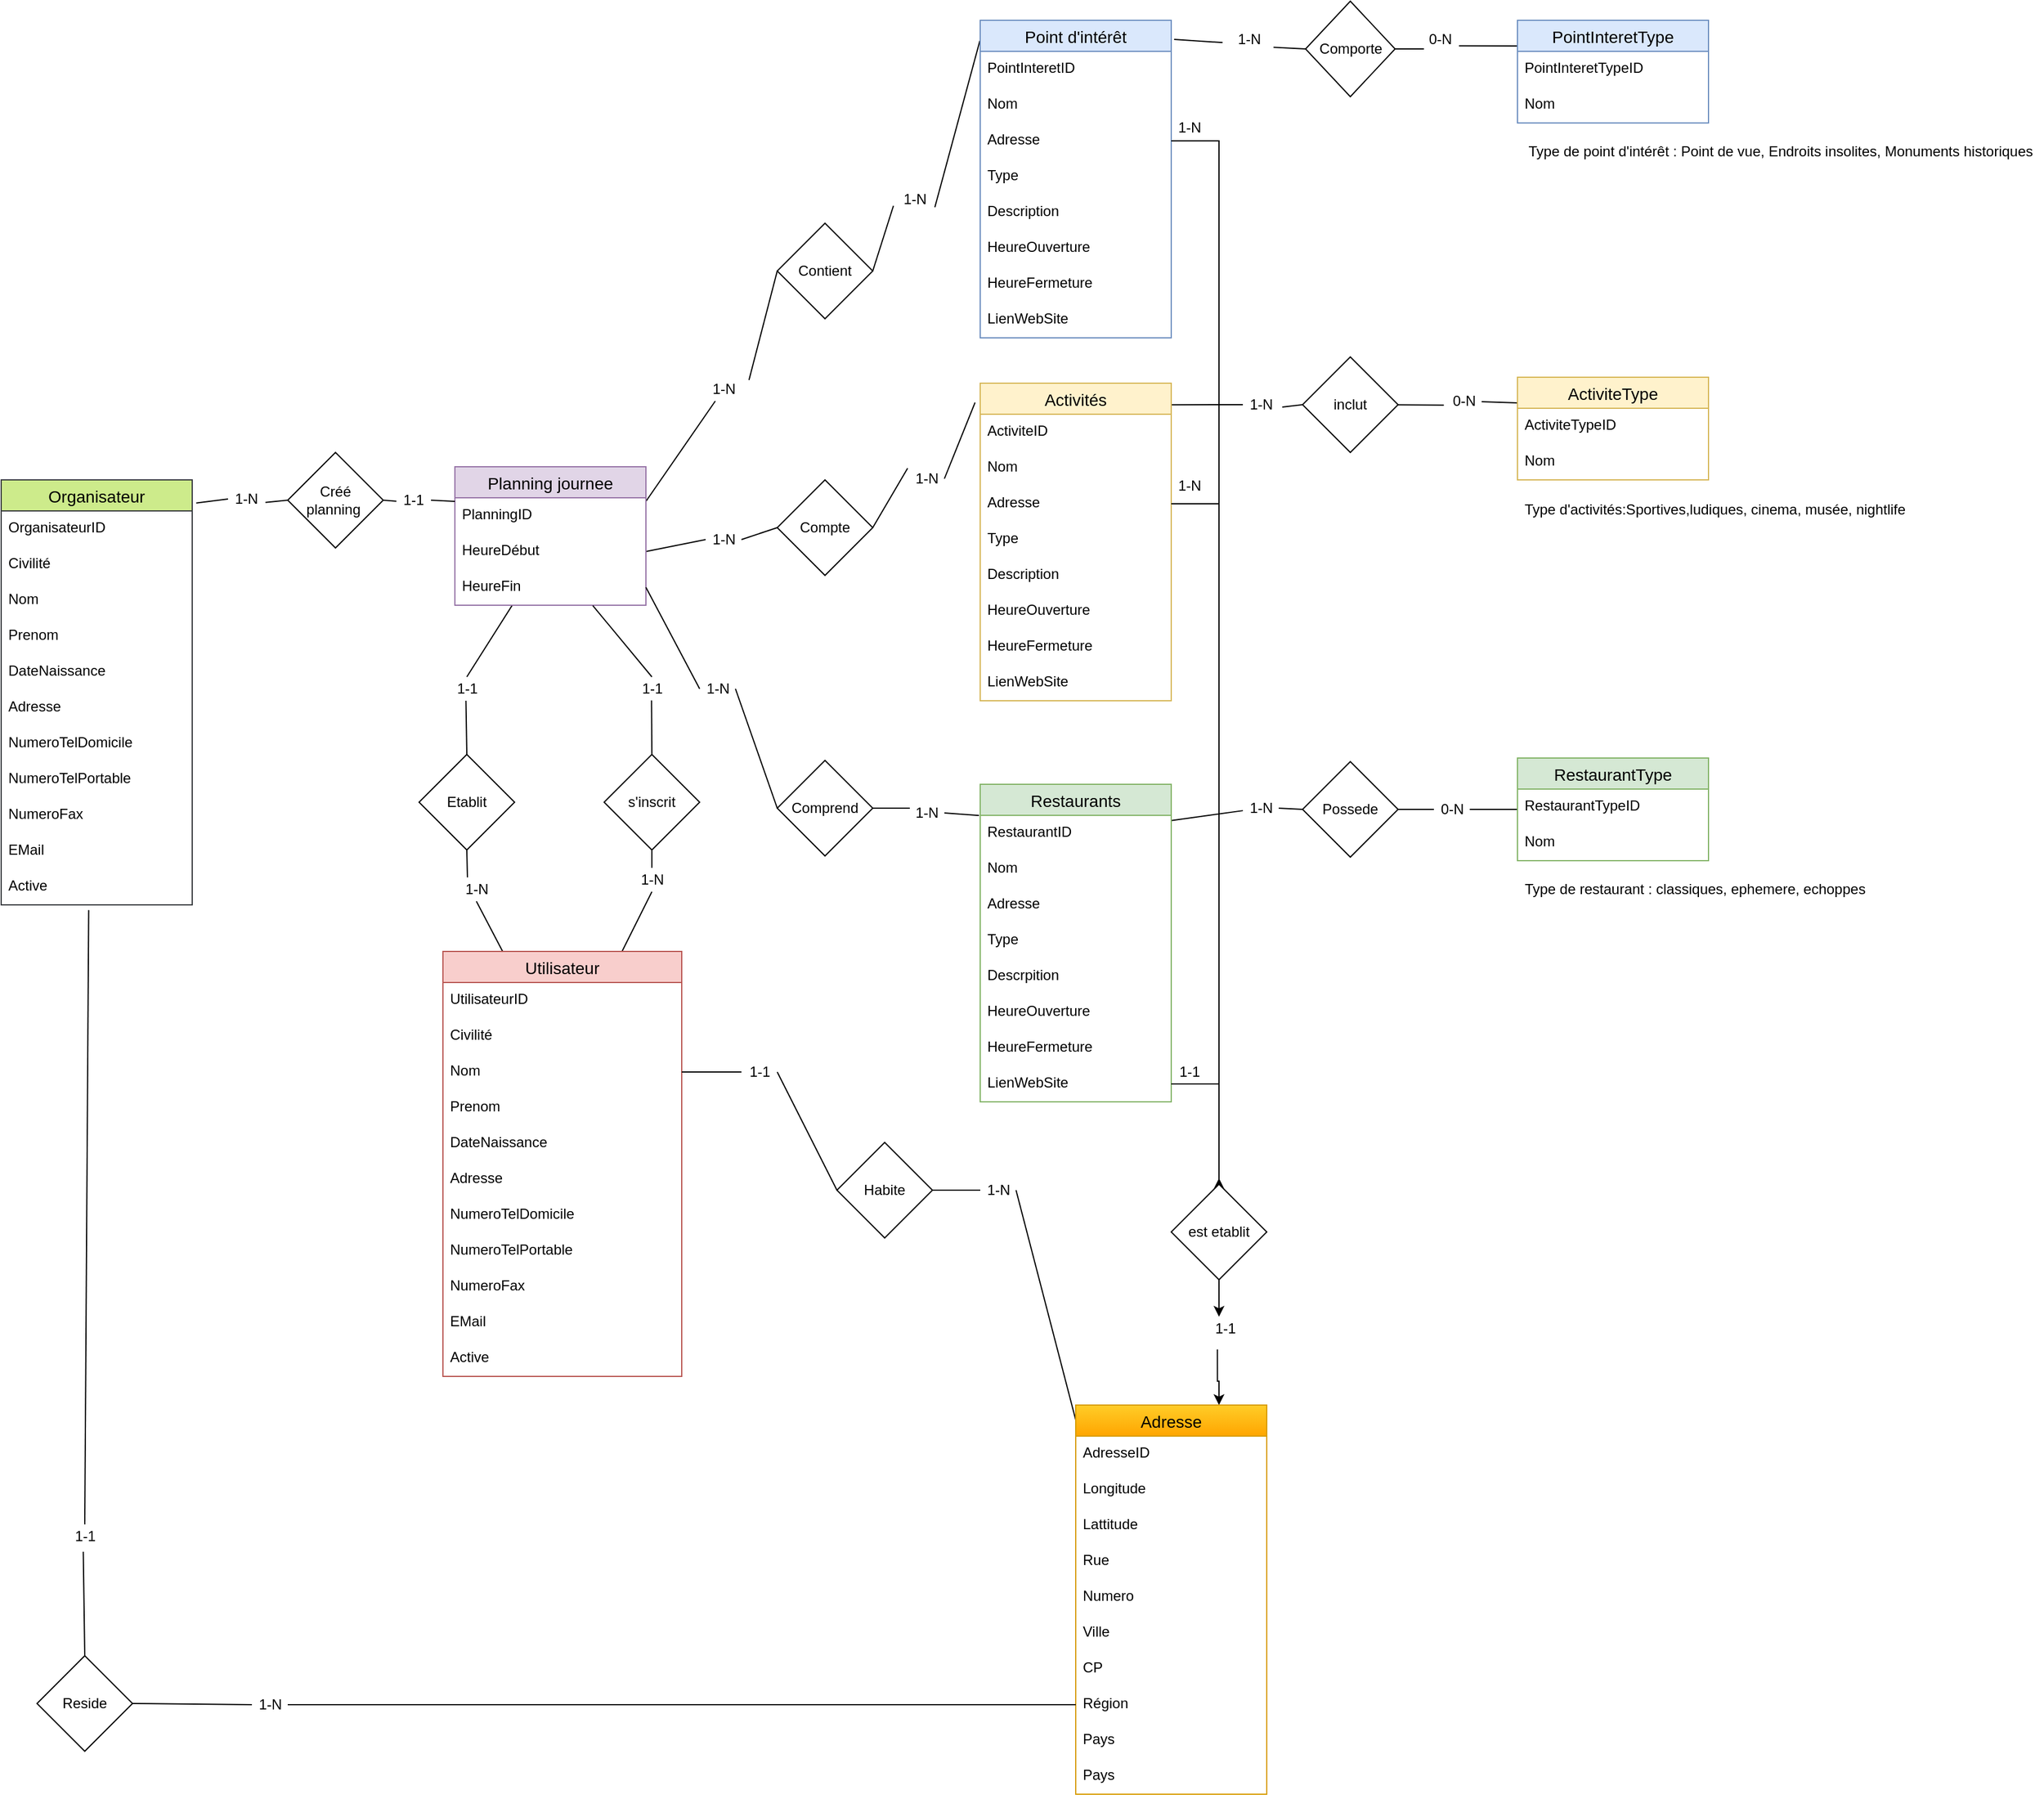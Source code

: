 <mxfile version="13.6.2" type="device"><diagram id="VTA1yfU9i2HWPOlxic2Y" name="Page-1"><mxGraphModel dx="1730" dy="1812" grid="1" gridSize="10" guides="1" tooltips="1" connect="1" arrows="1" fold="1" page="0" pageScale="1" pageWidth="827" pageHeight="1169" math="0" shadow="0"><root><mxCell id="0"/><mxCell id="1" parent="0"/><mxCell id="APtnsH3pBPEg8KlR3uWt-196" value="" style="endArrow=none;html=1;exitX=1;exitY=0.5;exitDx=0;exitDy=0;entryX=-0.006;entryY=0.098;entryDx=0;entryDy=0;entryPerimeter=0;" edge="1" parent="1" source="APtnsH3pBPEg8KlR3uWt-360" target="APtnsH3pBPEg8KlR3uWt-47"><mxGeometry width="50" height="50" relative="1" as="geometry"><mxPoint x="970" y="150" as="sourcePoint"/><mxPoint x="1200" y="20" as="targetPoint"/></mxGeometry></mxCell><mxCell id="APtnsH3pBPEg8KlR3uWt-211" value="" style="endArrow=none;html=1;entryX=1;entryY=0.5;entryDx=0;entryDy=0;exitX=0;exitY=0.5;exitDx=0;exitDy=0;" edge="1" parent="1" source="APtnsH3pBPEg8KlR3uWt-338" target="APtnsH3pBPEg8KlR3uWt-240"><mxGeometry width="50" height="50" relative="1" as="geometry"><mxPoint x="1028" y="-90" as="sourcePoint"/><mxPoint x="730" y="90" as="targetPoint"/></mxGeometry></mxCell><mxCell id="APtnsH3pBPEg8KlR3uWt-213" value="" style="endArrow=none;html=1;entryX=0.981;entryY=0.068;entryDx=0;entryDy=0;entryPerimeter=0;" edge="1" parent="1" source="APtnsH3pBPEg8KlR3uWt-314" target="APtnsH3pBPEg8KlR3uWt-105"><mxGeometry width="50" height="50" relative="1" as="geometry"><mxPoint x="1420" y="-330" as="sourcePoint"/><mxPoint x="310" y="530" as="targetPoint"/></mxGeometry></mxCell><mxCell id="APtnsH3pBPEg8KlR3uWt-218" value="" style="endArrow=none;html=1;exitX=-0.056;exitY=0.667;exitDx=0;exitDy=0;exitPerimeter=0;" edge="1" parent="1" source="APtnsH3pBPEg8KlR3uWt-313" target="APtnsH3pBPEg8KlR3uWt-312"><mxGeometry width="50" height="50" relative="1" as="geometry"><mxPoint x="260" y="580" as="sourcePoint"/><mxPoint x="190" y="500" as="targetPoint"/></mxGeometry></mxCell><mxCell id="APtnsH3pBPEg8KlR3uWt-219" value="" style="endArrow=none;html=1;entryX=0;entryY=0.5;entryDx=0;entryDy=0;exitX=1.189;exitY=0.833;exitDx=0;exitDy=0;exitPerimeter=0;" edge="1" parent="1" source="APtnsH3pBPEg8KlR3uWt-302" target="APtnsH3pBPEg8KlR3uWt-298"><mxGeometry width="50" height="50" relative="1" as="geometry"><mxPoint x="350" y="50" as="sourcePoint"/><mxPoint x="320" y="154" as="targetPoint"/></mxGeometry></mxCell><mxCell id="APtnsH3pBPEg8KlR3uWt-227" value="" style="endArrow=none;html=1;entryX=1;entryY=0.25;entryDx=0;entryDy=0;" edge="1" parent="1" source="APtnsH3pBPEg8KlR3uWt-283" target="APtnsH3pBPEg8KlR3uWt-232"><mxGeometry width="50" height="50" relative="1" as="geometry"><mxPoint x="650" y="100" as="sourcePoint"/><mxPoint x="470" y="-130" as="targetPoint"/></mxGeometry></mxCell><mxCell id="APtnsH3pBPEg8KlR3uWt-242" value="" style="endArrow=none;html=1;entryX=0.299;entryY=1.01;entryDx=0;entryDy=0;entryPerimeter=0;exitX=0.5;exitY=0;exitDx=0;exitDy=0;" edge="1" parent="1" source="APtnsH3pBPEg8KlR3uWt-322" target="APtnsH3pBPEg8KlR3uWt-241"><mxGeometry width="50" height="50" relative="1" as="geometry"><mxPoint x="670" y="470" as="sourcePoint"/><mxPoint x="720" y="420" as="targetPoint"/></mxGeometry></mxCell><mxCell id="APtnsH3pBPEg8KlR3uWt-244" value="Etablit" style="rhombus;whiteSpace=wrap;html=1;" vertex="1" parent="1"><mxGeometry x="720" y="145" width="80" height="80" as="geometry"/></mxCell><mxCell id="APtnsH3pBPEg8KlR3uWt-245" value="" style="endArrow=none;html=1;entryX=0.5;entryY=1;entryDx=0;entryDy=0;exitX=0.25;exitY=0;exitDx=0;exitDy=0;" edge="1" parent="1" source="APtnsH3pBPEg8KlR3uWt-324" target="APtnsH3pBPEg8KlR3uWt-244"><mxGeometry width="50" height="50" relative="1" as="geometry"><mxPoint x="670" y="310" as="sourcePoint"/><mxPoint x="720" y="260" as="targetPoint"/></mxGeometry></mxCell><mxCell id="APtnsH3pBPEg8KlR3uWt-258" value="Type de restaurant : classiques, ephemere, echoppes&amp;nbsp;" style="text;html=1;align=center;verticalAlign=middle;resizable=0;points=[];autosize=1;" vertex="1" parent="1"><mxGeometry x="1640" y="248" width="300" height="20" as="geometry"/></mxCell><mxCell id="APtnsH3pBPEg8KlR3uWt-269" value="" style="endArrow=none;html=1;exitX=1;exitY=0.5;exitDx=0;exitDy=0;entryX=0.01;entryY=0.057;entryDx=0;entryDy=0;entryPerimeter=0;" edge="1" parent="1" source="APtnsH3pBPEg8KlR3uWt-346" target="APtnsH3pBPEg8KlR3uWt-249"><mxGeometry width="50" height="50" relative="1" as="geometry"><mxPoint x="680" y="490" as="sourcePoint"/><mxPoint x="730" y="440" as="targetPoint"/></mxGeometry></mxCell><mxCell id="APtnsH3pBPEg8KlR3uWt-274" value="Créé planning&amp;nbsp;" style="rhombus;whiteSpace=wrap;html=1;" vertex="1" parent="1"><mxGeometry x="610" y="-108" width="80" height="80" as="geometry"/></mxCell><mxCell id="APtnsH3pBPEg8KlR3uWt-275" value="" style="endArrow=none;html=1;entryX=0;entryY=0.5;entryDx=0;entryDy=0;exitX=1.044;exitY=0.642;exitDx=0;exitDy=0;exitPerimeter=0;" edge="1" parent="1" source="APtnsH3pBPEg8KlR3uWt-336" target="APtnsH3pBPEg8KlR3uWt-274"><mxGeometry width="50" height="50" relative="1" as="geometry"><mxPoint x="680" y="440" as="sourcePoint"/><mxPoint x="730" y="390" as="targetPoint"/></mxGeometry></mxCell><mxCell id="APtnsH3pBPEg8KlR3uWt-276" value="" style="endArrow=none;html=1;entryX=1;entryY=0.5;entryDx=0;entryDy=0;exitX=0.033;exitY=0.542;exitDx=0;exitDy=0;exitPerimeter=0;" edge="1" parent="1" source="APtnsH3pBPEg8KlR3uWt-333" target="APtnsH3pBPEg8KlR3uWt-274"><mxGeometry width="50" height="50" relative="1" as="geometry"><mxPoint x="680" y="440" as="sourcePoint"/><mxPoint x="730" y="390" as="targetPoint"/></mxGeometry></mxCell><mxCell id="APtnsH3pBPEg8KlR3uWt-277" value="s'inscrit" style="rhombus;whiteSpace=wrap;html=1;" vertex="1" parent="1"><mxGeometry x="875" y="145" width="80" height="80" as="geometry"/></mxCell><mxCell id="APtnsH3pBPEg8KlR3uWt-278" value="" style="endArrow=none;html=1;entryX=0.5;entryY=1;entryDx=0;entryDy=0;" edge="1" parent="1" source="APtnsH3pBPEg8KlR3uWt-247" target="APtnsH3pBPEg8KlR3uWt-277"><mxGeometry width="50" height="50" relative="1" as="geometry"><mxPoint x="680" y="440" as="sourcePoint"/><mxPoint x="730" y="390" as="targetPoint"/></mxGeometry></mxCell><mxCell id="APtnsH3pBPEg8KlR3uWt-279" value="" style="endArrow=none;html=1;entryX=0.5;entryY=0;entryDx=0;entryDy=0;exitX=0.49;exitY=0.989;exitDx=0;exitDy=0;exitPerimeter=0;" edge="1" parent="1" source="APtnsH3pBPEg8KlR3uWt-246" target="APtnsH3pBPEg8KlR3uWt-277"><mxGeometry width="50" height="50" relative="1" as="geometry"><mxPoint x="680" y="440" as="sourcePoint"/><mxPoint x="730" y="350" as="targetPoint"/></mxGeometry></mxCell><mxCell id="APtnsH3pBPEg8KlR3uWt-280" value="Contient" style="rhombus;whiteSpace=wrap;html=1;" vertex="1" parent="1"><mxGeometry x="1020" y="-300" width="80" height="80" as="geometry"/></mxCell><mxCell id="APtnsH3pBPEg8KlR3uWt-281" value="" style="endArrow=none;html=1;entryX=1;entryY=0.5;entryDx=0;entryDy=0;exitX=-0.089;exitY=0.767;exitDx=0;exitDy=0;exitPerimeter=0;" edge="1" parent="1" source="APtnsH3pBPEg8KlR3uWt-282" target="APtnsH3pBPEg8KlR3uWt-280"><mxGeometry width="50" height="50" relative="1" as="geometry"><mxPoint x="1230" y="-380" as="sourcePoint"/><mxPoint x="730" y="390" as="targetPoint"/></mxGeometry></mxCell><mxCell id="APtnsH3pBPEg8KlR3uWt-284" value="Comprend" style="rhombus;whiteSpace=wrap;html=1;" vertex="1" parent="1"><mxGeometry x="1020" y="150" width="80" height="80" as="geometry"/></mxCell><mxCell id="APtnsH3pBPEg8KlR3uWt-285" value="" style="endArrow=none;html=1;entryX=0;entryY=0.5;entryDx=0;entryDy=0;exitX=1;exitY=0.5;exitDx=0;exitDy=0;" edge="1" parent="1" source="APtnsH3pBPEg8KlR3uWt-358" target="APtnsH3pBPEg8KlR3uWt-284"><mxGeometry width="50" height="50" relative="1" as="geometry"><mxPoint x="680" y="440" as="sourcePoint"/><mxPoint x="730" y="390" as="targetPoint"/></mxGeometry></mxCell><mxCell id="APtnsH3pBPEg8KlR3uWt-232" value="Planning journee" style="swimlane;fontStyle=0;childLayout=stackLayout;horizontal=1;startSize=26;horizontalStack=0;resizeParent=1;resizeParentMax=0;resizeLast=0;collapsible=1;marginBottom=0;align=center;fontSize=14;fillColor=#e1d5e7;strokeColor=#9673a6;" vertex="1" parent="1"><mxGeometry x="750" y="-96" width="160" height="116" as="geometry"/></mxCell><mxCell id="APtnsH3pBPEg8KlR3uWt-234" value="PlanningID" style="text;strokeColor=none;fillColor=none;spacingLeft=4;spacingRight=4;overflow=hidden;rotatable=0;points=[[0,0.5],[1,0.5]];portConstraint=eastwest;fontSize=12;" vertex="1" parent="APtnsH3pBPEg8KlR3uWt-232"><mxGeometry y="26" width="160" height="30" as="geometry"/></mxCell><mxCell id="APtnsH3pBPEg8KlR3uWt-240" value="HeureDébut" style="text;strokeColor=none;fillColor=none;spacingLeft=4;spacingRight=4;overflow=hidden;rotatable=0;points=[[0,0.5],[1,0.5]];portConstraint=eastwest;fontSize=12;" vertex="1" parent="APtnsH3pBPEg8KlR3uWt-232"><mxGeometry y="56" width="160" height="30" as="geometry"/></mxCell><mxCell id="APtnsH3pBPEg8KlR3uWt-241" value="HeureFin" style="text;strokeColor=none;fillColor=none;spacingLeft=4;spacingRight=4;overflow=hidden;rotatable=0;points=[[0,0.5],[1,0.5]];portConstraint=eastwest;fontSize=12;" vertex="1" parent="APtnsH3pBPEg8KlR3uWt-232"><mxGeometry y="86" width="160" height="30" as="geometry"/></mxCell><mxCell id="APtnsH3pBPEg8KlR3uWt-287" value="" style="endArrow=none;html=1;entryX=0;entryY=0.5;entryDx=0;entryDy=0;exitX=1;exitY=0.5;exitDx=0;exitDy=0;" edge="1" parent="1" source="APtnsH3pBPEg8KlR3uWt-265" target="APtnsH3pBPEg8KlR3uWt-259"><mxGeometry width="50" height="50" relative="1" as="geometry"><mxPoint x="1480" y="-20" as="sourcePoint"/><mxPoint x="910" y="360" as="targetPoint"/></mxGeometry></mxCell><mxCell id="APtnsH3pBPEg8KlR3uWt-290" value="Possede" style="rhombus;whiteSpace=wrap;html=1;" vertex="1" parent="1"><mxGeometry x="1460" y="151" width="80" height="80" as="geometry"/></mxCell><mxCell id="APtnsH3pBPEg8KlR3uWt-291" value="" style="endArrow=none;html=1;entryX=0;entryY=0.5;entryDx=0;entryDy=0;exitX=1;exitY=0.5;exitDx=0;exitDy=0;" edge="1" parent="1" source="APtnsH3pBPEg8KlR3uWt-264" target="APtnsH3pBPEg8KlR3uWt-290"><mxGeometry width="50" height="50" relative="1" as="geometry"><mxPoint x="800" y="430" as="sourcePoint"/><mxPoint x="850" y="380" as="targetPoint"/></mxGeometry></mxCell><mxCell id="APtnsH3pBPEg8KlR3uWt-265" value="0-N" style="text;html=1;align=center;verticalAlign=middle;resizable=0;points=[];autosize=1;" vertex="1" parent="1"><mxGeometry x="1570" y="181" width="30" height="20" as="geometry"/></mxCell><mxCell id="APtnsH3pBPEg8KlR3uWt-292" value="" style="endArrow=none;html=1;entryX=0;entryY=0.5;entryDx=0;entryDy=0;exitX=1;exitY=0.5;exitDx=0;exitDy=0;" edge="1" parent="1" source="APtnsH3pBPEg8KlR3uWt-290" target="APtnsH3pBPEg8KlR3uWt-265"><mxGeometry width="50" height="50" relative="1" as="geometry"><mxPoint x="1485" y="-29" as="sourcePoint"/><mxPoint x="1550" y="-57" as="targetPoint"/></mxGeometry></mxCell><mxCell id="APtnsH3pBPEg8KlR3uWt-264" value="1-N" style="text;html=1;align=center;verticalAlign=middle;resizable=0;points=[];autosize=1;" vertex="1" parent="1"><mxGeometry x="1410" y="180" width="30" height="20" as="geometry"/></mxCell><mxCell id="APtnsH3pBPEg8KlR3uWt-293" value="" style="endArrow=none;html=1;exitX=1;exitY=0.114;exitDx=0;exitDy=0;exitPerimeter=0;" edge="1" parent="1" source="APtnsH3pBPEg8KlR3uWt-47" target="APtnsH3pBPEg8KlR3uWt-264"><mxGeometry width="50" height="50" relative="1" as="geometry"><mxPoint x="1340" y="-29" as="sourcePoint"/><mxPoint x="1410" y="20" as="targetPoint"/></mxGeometry></mxCell><mxCell id="APtnsH3pBPEg8KlR3uWt-247" value="1-N" style="text;html=1;align=center;verticalAlign=middle;resizable=0;points=[];autosize=1;" vertex="1" parent="1"><mxGeometry x="900" y="240" width="30" height="20" as="geometry"/></mxCell><mxCell id="APtnsH3pBPEg8KlR3uWt-294" value="" style="endArrow=none;html=1;entryX=0.5;entryY=1;entryDx=0;entryDy=0;exitX=0.75;exitY=0;exitDx=0;exitDy=0;" edge="1" parent="1" source="APtnsH3pBPEg8KlR3uWt-1" target="APtnsH3pBPEg8KlR3uWt-247"><mxGeometry width="50" height="50" relative="1" as="geometry"><mxPoint x="844.355" y="380" as="sourcePoint"/><mxPoint x="850" y="310" as="targetPoint"/></mxGeometry></mxCell><mxCell id="APtnsH3pBPEg8KlR3uWt-246" value="1-1" style="text;html=1;align=center;verticalAlign=middle;resizable=0;points=[];autosize=1;" vertex="1" parent="1"><mxGeometry x="900" y="80" width="30" height="20" as="geometry"/></mxCell><mxCell id="APtnsH3pBPEg8KlR3uWt-295" value="" style="endArrow=none;html=1;entryX=0.5;entryY=0;entryDx=0;entryDy=0;exitX=0.722;exitY=1.01;exitDx=0;exitDy=0;exitPerimeter=0;" edge="1" parent="1" source="APtnsH3pBPEg8KlR3uWt-241" target="APtnsH3pBPEg8KlR3uWt-246"><mxGeometry width="50" height="50" relative="1" as="geometry"><mxPoint x="828.4" y="19.67" as="sourcePoint"/><mxPoint x="850" y="230" as="targetPoint"/></mxGeometry></mxCell><mxCell id="APtnsH3pBPEg8KlR3uWt-297" value="Type de point d'intérêt : Point de vue, Endroits insolites, Monuments historiques" style="text;html=1;align=center;verticalAlign=middle;resizable=0;points=[];autosize=1;" vertex="1" parent="1"><mxGeometry x="1640" y="-370" width="440" height="20" as="geometry"/></mxCell><mxCell id="APtnsH3pBPEg8KlR3uWt-298" value="Comporte" style="rhombus;whiteSpace=wrap;html=1;" vertex="1" parent="1"><mxGeometry x="1462.5" y="-486" width="75" height="80" as="geometry"/></mxCell><mxCell id="APtnsH3pBPEg8KlR3uWt-299" value="" style="endArrow=none;html=1;entryX=1;entryY=0.5;entryDx=0;entryDy=0;exitX=0.056;exitY=0.9;exitDx=0;exitDy=0;exitPerimeter=0;" edge="1" parent="1" source="APtnsH3pBPEg8KlR3uWt-300" target="APtnsH3pBPEg8KlR3uWt-298"><mxGeometry width="50" height="50" relative="1" as="geometry"><mxPoint x="1650" y="-400" as="sourcePoint"/><mxPoint x="670" y="360" as="targetPoint"/></mxGeometry></mxCell><mxCell id="APtnsH3pBPEg8KlR3uWt-300" value="0-N" style="text;html=1;align=center;verticalAlign=middle;resizable=0;points=[];autosize=1;" vertex="1" parent="1"><mxGeometry x="1560" y="-464" width="30" height="20" as="geometry"/></mxCell><mxCell id="APtnsH3pBPEg8KlR3uWt-301" value="" style="endArrow=none;html=1;exitX=0;exitY=0.25;exitDx=0;exitDy=0;entryX=1.033;entryY=0.767;entryDx=0;entryDy=0;entryPerimeter=0;" edge="1" parent="1" source="APtnsH3pBPEg8KlR3uWt-153" target="APtnsH3pBPEg8KlR3uWt-300"><mxGeometry width="50" height="50" relative="1" as="geometry"><mxPoint x="90" y="120" as="sourcePoint"/><mxPoint x="1510" y="-250" as="targetPoint"/></mxGeometry></mxCell><mxCell id="APtnsH3pBPEg8KlR3uWt-302" value="1-N" style="text;html=1;align=center;verticalAlign=middle;resizable=0;points=[];autosize=1;" vertex="1" parent="1"><mxGeometry x="1400" y="-464" width="30" height="20" as="geometry"/></mxCell><mxCell id="APtnsH3pBPEg8KlR3uWt-303" value="" style="endArrow=none;html=1;exitX=1.015;exitY=0.06;exitDx=0;exitDy=0;exitPerimeter=0;entryX=-0.233;entryY=0.633;entryDx=0;entryDy=0;entryPerimeter=0;" edge="1" parent="1" source="APtnsH3pBPEg8KlR3uWt-221" target="APtnsH3pBPEg8KlR3uWt-302"><mxGeometry width="50" height="50" relative="1" as="geometry"><mxPoint x="360" y="121" as="sourcePoint"/><mxPoint x="1430" y="-450" as="targetPoint"/></mxGeometry></mxCell><mxCell id="APtnsH3pBPEg8KlR3uWt-283" value="1-N" style="text;html=1;align=center;verticalAlign=middle;resizable=0;points=[];autosize=1;" vertex="1" parent="1"><mxGeometry x="960" y="-171" width="30" height="20" as="geometry"/></mxCell><mxCell id="APtnsH3pBPEg8KlR3uWt-306" value="" style="endArrow=none;html=1;entryX=1.211;entryY=0.117;entryDx=0;entryDy=0;exitX=0;exitY=0.5;exitDx=0;exitDy=0;entryPerimeter=0;" edge="1" parent="1" source="APtnsH3pBPEg8KlR3uWt-280" target="APtnsH3pBPEg8KlR3uWt-283"><mxGeometry width="50" height="50" relative="1" as="geometry"><mxPoint x="650" y="100" as="sourcePoint"/><mxPoint x="750" y="-67.0" as="targetPoint"/></mxGeometry></mxCell><mxCell id="APtnsH3pBPEg8KlR3uWt-282" value="1-N" style="text;html=1;align=center;verticalAlign=middle;resizable=0;points=[];autosize=1;" vertex="1" parent="1"><mxGeometry x="1120" y="-330" width="30" height="20" as="geometry"/></mxCell><mxCell id="APtnsH3pBPEg8KlR3uWt-307" value="" style="endArrow=none;html=1;entryX=1.067;entryY=0.833;entryDx=0;entryDy=0;exitX=-0.002;exitY=0.065;exitDx=0;exitDy=0;entryPerimeter=0;exitPerimeter=0;" edge="1" parent="1" source="APtnsH3pBPEg8KlR3uWt-221" target="APtnsH3pBPEg8KlR3uWt-282"><mxGeometry width="50" height="50" relative="1" as="geometry"><mxPoint x="520" y="151" as="sourcePoint"/><mxPoint x="590" y="101" as="targetPoint"/></mxGeometry></mxCell><mxCell id="APtnsH3pBPEg8KlR3uWt-308" value="Type d'activités:Sportives,ludiques, cinema, musée, nightlife" style="text;html=1;align=center;verticalAlign=middle;resizable=0;points=[];autosize=1;" vertex="1" parent="1"><mxGeometry x="1640" y="-70" width="330" height="20" as="geometry"/></mxCell><mxCell id="APtnsH3pBPEg8KlR3uWt-312" value="inclut" style="rhombus;whiteSpace=wrap;html=1;" vertex="1" parent="1"><mxGeometry x="1460" y="-188" width="80" height="80" as="geometry"/></mxCell><mxCell id="APtnsH3pBPEg8KlR3uWt-313" value="0-N" style="text;html=1;align=center;verticalAlign=middle;resizable=0;points=[];autosize=1;" vertex="1" parent="1"><mxGeometry x="1580" y="-161" width="30" height="20" as="geometry"/></mxCell><mxCell id="APtnsH3pBPEg8KlR3uWt-315" value="" style="endArrow=none;html=1;exitX=0;exitY=0.25;exitDx=0;exitDy=0;" edge="1" parent="1" source="APtnsH3pBPEg8KlR3uWt-117" target="APtnsH3pBPEg8KlR3uWt-313"><mxGeometry width="50" height="50" relative="1" as="geometry"><mxPoint x="30" y="481.5" as="sourcePoint"/><mxPoint x="170.331" y="480.331" as="targetPoint"/></mxGeometry></mxCell><mxCell id="APtnsH3pBPEg8KlR3uWt-314" value="1-N" style="text;html=1;align=center;verticalAlign=middle;resizable=0;points=[];autosize=1;" vertex="1" parent="1"><mxGeometry x="1410" y="-158" width="30" height="20" as="geometry"/></mxCell><mxCell id="APtnsH3pBPEg8KlR3uWt-316" value="" style="endArrow=none;html=1;exitX=0;exitY=0.5;exitDx=0;exitDy=0;entryX=1.1;entryY=0.6;entryDx=0;entryDy=0;entryPerimeter=0;" edge="1" parent="1" source="APtnsH3pBPEg8KlR3uWt-312" target="APtnsH3pBPEg8KlR3uWt-314"><mxGeometry width="50" height="50" relative="1" as="geometry"><mxPoint x="250" y="480" as="sourcePoint"/><mxPoint x="481.6" y="423.24" as="targetPoint"/></mxGeometry></mxCell><mxCell id="APtnsH3pBPEg8KlR3uWt-47" value="Restaurants" style="swimlane;fontStyle=0;childLayout=stackLayout;horizontal=1;startSize=26;horizontalStack=0;resizeParent=1;resizeParentMax=0;resizeLast=0;collapsible=1;marginBottom=0;align=center;fontSize=14;strokeColor=#82b366;fillColor=#d5e8d4;" vertex="1" parent="1"><mxGeometry x="1190" y="170" width="160" height="266" as="geometry"/></mxCell><mxCell id="APtnsH3pBPEg8KlR3uWt-48" value="RestaurantID" style="text;strokeColor=none;fillColor=none;spacingLeft=4;spacingRight=4;overflow=hidden;rotatable=0;points=[[0,0.5],[1,0.5]];portConstraint=eastwest;fontSize=12;" vertex="1" parent="APtnsH3pBPEg8KlR3uWt-47"><mxGeometry y="26" width="160" height="30" as="geometry"/></mxCell><mxCell id="APtnsH3pBPEg8KlR3uWt-49" value="Nom" style="text;strokeColor=none;fillColor=none;spacingLeft=4;spacingRight=4;overflow=hidden;rotatable=0;points=[[0,0.5],[1,0.5]];portConstraint=eastwest;fontSize=12;" vertex="1" parent="APtnsH3pBPEg8KlR3uWt-47"><mxGeometry y="56" width="160" height="30" as="geometry"/></mxCell><mxCell id="APtnsH3pBPEg8KlR3uWt-362" value="Adresse" style="text;strokeColor=none;fillColor=none;spacingLeft=4;spacingRight=4;overflow=hidden;rotatable=0;points=[[0,0.5],[1,0.5]];portConstraint=eastwest;fontSize=12;" vertex="1" parent="APtnsH3pBPEg8KlR3uWt-47"><mxGeometry y="86" width="160" height="30" as="geometry"/></mxCell><mxCell id="APtnsH3pBPEg8KlR3uWt-206" value="Type" style="text;strokeColor=none;fillColor=none;spacingLeft=4;spacingRight=4;overflow=hidden;rotatable=0;points=[[0,0.5],[1,0.5]];portConstraint=eastwest;fontSize=12;" vertex="1" parent="APtnsH3pBPEg8KlR3uWt-47"><mxGeometry y="116" width="160" height="30" as="geometry"/></mxCell><mxCell id="APtnsH3pBPEg8KlR3uWt-205" value="Descrpition" style="text;strokeColor=none;fillColor=none;spacingLeft=4;spacingRight=4;overflow=hidden;rotatable=0;points=[[0,0.5],[1,0.5]];portConstraint=eastwest;fontSize=12;" vertex="1" parent="APtnsH3pBPEg8KlR3uWt-47"><mxGeometry y="146" width="160" height="30" as="geometry"/></mxCell><mxCell id="APtnsH3pBPEg8KlR3uWt-354" value="HeureOuverture" style="text;strokeColor=none;fillColor=none;spacingLeft=4;spacingRight=4;overflow=hidden;rotatable=0;points=[[0,0.5],[1,0.5]];portConstraint=eastwest;fontSize=12;" vertex="1" parent="APtnsH3pBPEg8KlR3uWt-47"><mxGeometry y="176" width="160" height="30" as="geometry"/></mxCell><mxCell id="APtnsH3pBPEg8KlR3uWt-355" value="HeureFermeture" style="text;strokeColor=none;fillColor=none;spacingLeft=4;spacingRight=4;overflow=hidden;rotatable=0;points=[[0,0.5],[1,0.5]];portConstraint=eastwest;fontSize=12;" vertex="1" parent="APtnsH3pBPEg8KlR3uWt-47"><mxGeometry y="206" width="160" height="30" as="geometry"/></mxCell><mxCell id="APtnsH3pBPEg8KlR3uWt-66" value="LienWebSite" style="text;strokeColor=none;fillColor=none;spacingLeft=4;spacingRight=4;overflow=hidden;rotatable=0;points=[[0,0.5],[1,0.5]];portConstraint=eastwest;fontSize=12;" vertex="1" parent="APtnsH3pBPEg8KlR3uWt-47"><mxGeometry y="236" width="160" height="30" as="geometry"/></mxCell><mxCell id="APtnsH3pBPEg8KlR3uWt-105" value="Activités" style="swimlane;fontStyle=0;childLayout=stackLayout;horizontal=1;startSize=26;horizontalStack=0;resizeParent=1;resizeParentMax=0;resizeLast=0;collapsible=1;marginBottom=0;align=center;fontSize=14;fillColor=#fff2cc;strokeColor=#d6b656;" vertex="1" parent="1"><mxGeometry x="1190" y="-166" width="160" height="266" as="geometry"/></mxCell><mxCell id="APtnsH3pBPEg8KlR3uWt-357" value="ActiviteID" style="text;strokeColor=none;fillColor=none;spacingLeft=4;spacingRight=4;overflow=hidden;rotatable=0;points=[[0,0.5],[1,0.5]];portConstraint=eastwest;fontSize=12;" vertex="1" parent="APtnsH3pBPEg8KlR3uWt-105"><mxGeometry y="26" width="160" height="30" as="geometry"/></mxCell><mxCell id="APtnsH3pBPEg8KlR3uWt-122" value="Nom" style="text;strokeColor=none;fillColor=none;spacingLeft=4;spacingRight=4;overflow=hidden;rotatable=0;points=[[0,0.5],[1,0.5]];portConstraint=eastwest;fontSize=12;" vertex="1" parent="APtnsH3pBPEg8KlR3uWt-105"><mxGeometry y="56" width="160" height="30" as="geometry"/></mxCell><mxCell id="APtnsH3pBPEg8KlR3uWt-123" value="Adresse" style="text;strokeColor=none;fillColor=none;spacingLeft=4;spacingRight=4;overflow=hidden;rotatable=0;points=[[0,0.5],[1,0.5]];portConstraint=eastwest;fontSize=12;" vertex="1" parent="APtnsH3pBPEg8KlR3uWt-105"><mxGeometry y="86" width="160" height="30" as="geometry"/></mxCell><mxCell id="APtnsH3pBPEg8KlR3uWt-356" value="Type" style="text;strokeColor=none;fillColor=none;spacingLeft=4;spacingRight=4;overflow=hidden;rotatable=0;points=[[0,0.5],[1,0.5]];portConstraint=eastwest;fontSize=12;" vertex="1" parent="APtnsH3pBPEg8KlR3uWt-105"><mxGeometry y="116" width="160" height="30" as="geometry"/></mxCell><mxCell id="APtnsH3pBPEg8KlR3uWt-351" value="Description" style="text;strokeColor=none;fillColor=none;spacingLeft=4;spacingRight=4;overflow=hidden;rotatable=0;points=[[0,0.5],[1,0.5]];portConstraint=eastwest;fontSize=12;" vertex="1" parent="APtnsH3pBPEg8KlR3uWt-105"><mxGeometry y="146" width="160" height="30" as="geometry"/></mxCell><mxCell id="APtnsH3pBPEg8KlR3uWt-149" value="HeureOuverture" style="text;strokeColor=none;fillColor=none;spacingLeft=4;spacingRight=4;overflow=hidden;rotatable=0;points=[[0,0.5],[1,0.5]];portConstraint=eastwest;fontSize=12;" vertex="1" parent="APtnsH3pBPEg8KlR3uWt-105"><mxGeometry y="176" width="160" height="30" as="geometry"/></mxCell><mxCell id="APtnsH3pBPEg8KlR3uWt-150" value="HeureFermeture" style="text;strokeColor=none;fillColor=none;spacingLeft=4;spacingRight=4;overflow=hidden;rotatable=0;points=[[0,0.5],[1,0.5]];portConstraint=eastwest;fontSize=12;" vertex="1" parent="APtnsH3pBPEg8KlR3uWt-105"><mxGeometry y="206" width="160" height="30" as="geometry"/></mxCell><mxCell id="APtnsH3pBPEg8KlR3uWt-128" value="LienWebSite" style="text;strokeColor=none;fillColor=none;spacingLeft=4;spacingRight=4;overflow=hidden;rotatable=0;points=[[0,0.5],[1,0.5]];portConstraint=eastwest;fontSize=12;" vertex="1" parent="APtnsH3pBPEg8KlR3uWt-105"><mxGeometry y="236" width="160" height="30" as="geometry"/></mxCell><mxCell id="APtnsH3pBPEg8KlR3uWt-117" value="ActiviteType" style="swimlane;fontStyle=0;childLayout=stackLayout;horizontal=1;startSize=26;horizontalStack=0;resizeParent=1;resizeParentMax=0;resizeLast=0;collapsible=1;marginBottom=0;align=center;fontSize=14;fillColor=#fff2cc;strokeColor=#d6b656;" vertex="1" parent="1"><mxGeometry x="1640" y="-171" width="160" height="86" as="geometry"/></mxCell><mxCell id="APtnsH3pBPEg8KlR3uWt-129" value="ActiviteTypeID" style="text;strokeColor=none;fillColor=none;spacingLeft=4;spacingRight=4;overflow=hidden;rotatable=0;points=[[0,0.5],[1,0.5]];portConstraint=eastwest;fontSize=12;" vertex="1" parent="APtnsH3pBPEg8KlR3uWt-117"><mxGeometry y="26" width="160" height="30" as="geometry"/></mxCell><mxCell id="APtnsH3pBPEg8KlR3uWt-311" value="Nom" style="text;strokeColor=none;fillColor=none;spacingLeft=4;spacingRight=4;overflow=hidden;rotatable=0;points=[[0,0.5],[1,0.5]];portConstraint=eastwest;fontSize=12;" vertex="1" parent="APtnsH3pBPEg8KlR3uWt-117"><mxGeometry y="56" width="160" height="30" as="geometry"/></mxCell><mxCell id="APtnsH3pBPEg8KlR3uWt-221" value="Point d'intérêt" style="swimlane;fontStyle=0;childLayout=stackLayout;horizontal=1;startSize=26;horizontalStack=0;resizeParent=1;resizeParentMax=0;resizeLast=0;collapsible=1;marginBottom=0;align=center;fontSize=14;fillColor=#dae8fc;strokeColor=#6c8ebf;" vertex="1" parent="1"><mxGeometry x="1190" y="-470" width="160" height="266" as="geometry"/></mxCell><mxCell id="APtnsH3pBPEg8KlR3uWt-348" value="PointInteretID" style="text;strokeColor=none;fillColor=none;spacingLeft=4;spacingRight=4;overflow=hidden;rotatable=0;points=[[0,0.5],[1,0.5]];portConstraint=eastwest;fontSize=12;" vertex="1" parent="APtnsH3pBPEg8KlR3uWt-221"><mxGeometry y="26" width="160" height="30" as="geometry"/></mxCell><mxCell id="APtnsH3pBPEg8KlR3uWt-164" value="Nom" style="text;strokeColor=none;fillColor=none;spacingLeft=4;spacingRight=4;overflow=hidden;rotatable=0;points=[[0,0.5],[1,0.5]];portConstraint=eastwest;fontSize=12;" vertex="1" parent="APtnsH3pBPEg8KlR3uWt-221"><mxGeometry y="56" width="160" height="30" as="geometry"/></mxCell><mxCell id="APtnsH3pBPEg8KlR3uWt-165" value="Adresse" style="text;strokeColor=none;fillColor=none;spacingLeft=4;spacingRight=4;overflow=hidden;rotatable=0;points=[[0,0.5],[1,0.5]];portConstraint=eastwest;fontSize=12;" vertex="1" parent="APtnsH3pBPEg8KlR3uWt-221"><mxGeometry y="86" width="160" height="30" as="geometry"/></mxCell><mxCell id="APtnsH3pBPEg8KlR3uWt-296" value="Type" style="text;strokeColor=none;fillColor=none;spacingLeft=4;spacingRight=4;overflow=hidden;rotatable=0;points=[[0,0.5],[1,0.5]];portConstraint=eastwest;fontSize=12;" vertex="1" parent="APtnsH3pBPEg8KlR3uWt-221"><mxGeometry y="116" width="160" height="30" as="geometry"/></mxCell><mxCell id="APtnsH3pBPEg8KlR3uWt-350" value="Description" style="text;strokeColor=none;fillColor=none;spacingLeft=4;spacingRight=4;overflow=hidden;rotatable=0;points=[[0,0.5],[1,0.5]];portConstraint=eastwest;fontSize=12;" vertex="1" parent="APtnsH3pBPEg8KlR3uWt-221"><mxGeometry y="146" width="160" height="30" as="geometry"/></mxCell><mxCell id="APtnsH3pBPEg8KlR3uWt-352" value="HeureOuverture" style="text;strokeColor=none;fillColor=none;spacingLeft=4;spacingRight=4;overflow=hidden;rotatable=0;points=[[0,0.5],[1,0.5]];portConstraint=eastwest;fontSize=12;" vertex="1" parent="APtnsH3pBPEg8KlR3uWt-221"><mxGeometry y="176" width="160" height="30" as="geometry"/></mxCell><mxCell id="APtnsH3pBPEg8KlR3uWt-353" value="HeureFermeture" style="text;strokeColor=none;fillColor=none;spacingLeft=4;spacingRight=4;overflow=hidden;rotatable=0;points=[[0,0.5],[1,0.5]];portConstraint=eastwest;fontSize=12;" vertex="1" parent="APtnsH3pBPEg8KlR3uWt-221"><mxGeometry y="206" width="160" height="30" as="geometry"/></mxCell><mxCell id="APtnsH3pBPEg8KlR3uWt-363" value="LienWebSite" style="text;strokeColor=none;fillColor=none;spacingLeft=4;spacingRight=4;overflow=hidden;rotatable=0;points=[[0,0.5],[1,0.5]];portConstraint=eastwest;fontSize=12;" vertex="1" parent="APtnsH3pBPEg8KlR3uWt-221"><mxGeometry y="236" width="160" height="30" as="geometry"/></mxCell><mxCell id="APtnsH3pBPEg8KlR3uWt-153" value="PointInteretType" style="swimlane;fontStyle=0;childLayout=stackLayout;horizontal=1;startSize=26;horizontalStack=0;resizeParent=1;resizeParentMax=0;resizeLast=0;collapsible=1;marginBottom=0;align=center;fontSize=14;strokeColor=#6c8ebf;fillColor=#dae8fc;" vertex="1" parent="1"><mxGeometry x="1640" y="-470" width="160" height="86" as="geometry"/></mxCell><mxCell id="APtnsH3pBPEg8KlR3uWt-154" value="PointInteretTypeID" style="text;strokeColor=none;fillColor=none;spacingLeft=4;spacingRight=4;overflow=hidden;rotatable=0;points=[[0,0.5],[1,0.5]];portConstraint=eastwest;fontSize=12;" vertex="1" parent="APtnsH3pBPEg8KlR3uWt-153"><mxGeometry y="26" width="160" height="30" as="geometry"/></mxCell><mxCell id="APtnsH3pBPEg8KlR3uWt-305" value="Nom" style="text;strokeColor=none;fillColor=none;spacingLeft=4;spacingRight=4;overflow=hidden;rotatable=0;points=[[0,0.5],[1,0.5]];portConstraint=eastwest;fontSize=12;" vertex="1" parent="APtnsH3pBPEg8KlR3uWt-153"><mxGeometry y="56" width="160" height="30" as="geometry"/></mxCell><mxCell id="APtnsH3pBPEg8KlR3uWt-319" value="Compte" style="rhombus;whiteSpace=wrap;html=1;" vertex="1" parent="1"><mxGeometry x="1020" y="-85" width="80" height="80" as="geometry"/></mxCell><mxCell id="APtnsH3pBPEg8KlR3uWt-320" value="" style="endArrow=none;html=1;exitX=-0.027;exitY=0.061;exitDx=0;exitDy=0;entryX=1;entryY=0.5;entryDx=0;entryDy=0;exitPerimeter=0;" edge="1" parent="1" source="APtnsH3pBPEg8KlR3uWt-339" target="APtnsH3pBPEg8KlR3uWt-319"><mxGeometry width="50" height="50" relative="1" as="geometry"><mxPoint x="1185.68" y="-147.944" as="sourcePoint"/><mxPoint x="910" y="-25" as="targetPoint"/></mxGeometry></mxCell><mxCell id="APtnsH3pBPEg8KlR3uWt-322" value="1-1" style="text;html=1;align=center;verticalAlign=middle;resizable=0;points=[];autosize=1;" vertex="1" parent="1"><mxGeometry x="745" y="80" width="30" height="20" as="geometry"/></mxCell><mxCell id="APtnsH3pBPEg8KlR3uWt-323" value="" style="endArrow=none;html=1;entryX=0.475;entryY=1;entryDx=0;entryDy=0;entryPerimeter=0;exitX=0.5;exitY=0;exitDx=0;exitDy=0;" edge="1" parent="1" source="APtnsH3pBPEg8KlR3uWt-244" target="APtnsH3pBPEg8KlR3uWt-322"><mxGeometry width="50" height="50" relative="1" as="geometry"><mxPoint x="760" y="145" as="sourcePoint"/><mxPoint x="826" y="20" as="targetPoint"/></mxGeometry></mxCell><mxCell id="APtnsH3pBPEg8KlR3uWt-324" value="1-N" style="text;html=1;align=center;verticalAlign=middle;resizable=0;points=[];autosize=1;" vertex="1" parent="1"><mxGeometry x="753" y="248" width="30" height="20" as="geometry"/></mxCell><mxCell id="APtnsH3pBPEg8KlR3uWt-325" value="" style="endArrow=none;html=1;entryX=0.5;entryY=1;entryDx=0;entryDy=0;exitX=0.25;exitY=0;exitDx=0;exitDy=0;" edge="1" parent="1" source="APtnsH3pBPEg8KlR3uWt-1" target="APtnsH3pBPEg8KlR3uWt-324"><mxGeometry width="50" height="50" relative="1" as="geometry"><mxPoint x="780" y="280" as="sourcePoint"/><mxPoint x="760" y="225" as="targetPoint"/></mxGeometry></mxCell><mxCell id="APtnsH3pBPEg8KlR3uWt-1" value="Utilisateur" style="swimlane;fontStyle=0;childLayout=stackLayout;horizontal=1;startSize=26;horizontalStack=0;resizeParent=1;resizeParentMax=0;resizeLast=0;collapsible=1;marginBottom=0;align=center;fontSize=14;fillColor=#f8cecc;strokeColor=#b85450;" vertex="1" parent="1"><mxGeometry x="740" y="310" width="200" height="356" as="geometry"/></mxCell><mxCell id="APtnsH3pBPEg8KlR3uWt-2" value="UtilisateurID" style="text;strokeColor=none;fillColor=none;spacingLeft=4;spacingRight=4;overflow=hidden;rotatable=0;points=[[0,0.5],[1,0.5]];portConstraint=eastwest;fontSize=12;" vertex="1" parent="APtnsH3pBPEg8KlR3uWt-1"><mxGeometry y="26" width="200" height="30" as="geometry"/></mxCell><mxCell id="APtnsH3pBPEg8KlR3uWt-28" value="Civilité" style="text;strokeColor=none;fillColor=none;spacingLeft=4;spacingRight=4;overflow=hidden;rotatable=0;points=[[0,0.5],[1,0.5]];portConstraint=eastwest;fontSize=12;" vertex="1" parent="APtnsH3pBPEg8KlR3uWt-1"><mxGeometry y="56" width="200" height="30" as="geometry"/></mxCell><mxCell id="APtnsH3pBPEg8KlR3uWt-3" value="Nom" style="text;strokeColor=none;fillColor=none;spacingLeft=4;spacingRight=4;overflow=hidden;rotatable=0;points=[[0,0.5],[1,0.5]];portConstraint=eastwest;fontSize=12;" vertex="1" parent="APtnsH3pBPEg8KlR3uWt-1"><mxGeometry y="86" width="200" height="30" as="geometry"/></mxCell><mxCell id="APtnsH3pBPEg8KlR3uWt-4" value="Prenom" style="text;strokeColor=none;fillColor=none;spacingLeft=4;spacingRight=4;overflow=hidden;rotatable=0;points=[[0,0.5],[1,0.5]];portConstraint=eastwest;fontSize=12;" vertex="1" parent="APtnsH3pBPEg8KlR3uWt-1"><mxGeometry y="116" width="200" height="30" as="geometry"/></mxCell><mxCell id="APtnsH3pBPEg8KlR3uWt-5" value="DateNaissance" style="text;strokeColor=none;fillColor=none;spacingLeft=4;spacingRight=4;overflow=hidden;rotatable=0;points=[[0,0.5],[1,0.5]];portConstraint=eastwest;fontSize=12;" vertex="1" parent="APtnsH3pBPEg8KlR3uWt-1"><mxGeometry y="146" width="200" height="30" as="geometry"/></mxCell><mxCell id="APtnsH3pBPEg8KlR3uWt-6" value="Adresse" style="text;strokeColor=none;fillColor=none;spacingLeft=4;spacingRight=4;overflow=hidden;rotatable=0;points=[[0,0.5],[1,0.5]];portConstraint=eastwest;fontSize=12;" vertex="1" parent="APtnsH3pBPEg8KlR3uWt-1"><mxGeometry y="176" width="200" height="30" as="geometry"/></mxCell><mxCell id="APtnsH3pBPEg8KlR3uWt-29" value="NumeroTelDomicile" style="text;strokeColor=none;fillColor=none;spacingLeft=4;spacingRight=4;overflow=hidden;rotatable=0;points=[[0,0.5],[1,0.5]];portConstraint=eastwest;fontSize=12;" vertex="1" parent="APtnsH3pBPEg8KlR3uWt-1"><mxGeometry y="206" width="200" height="30" as="geometry"/></mxCell><mxCell id="APtnsH3pBPEg8KlR3uWt-30" value="NumeroTelPortable" style="text;strokeColor=none;fillColor=none;spacingLeft=4;spacingRight=4;overflow=hidden;rotatable=0;points=[[0,0.5],[1,0.5]];portConstraint=eastwest;fontSize=12;" vertex="1" parent="APtnsH3pBPEg8KlR3uWt-1"><mxGeometry y="236" width="200" height="30" as="geometry"/></mxCell><mxCell id="APtnsH3pBPEg8KlR3uWt-31" value="NumeroFax" style="text;strokeColor=none;fillColor=none;spacingLeft=4;spacingRight=4;overflow=hidden;rotatable=0;points=[[0,0.5],[1,0.5]];portConstraint=eastwest;fontSize=12;" vertex="1" parent="APtnsH3pBPEg8KlR3uWt-1"><mxGeometry y="266" width="200" height="30" as="geometry"/></mxCell><mxCell id="APtnsH3pBPEg8KlR3uWt-32" value="EMail" style="text;strokeColor=none;fillColor=none;spacingLeft=4;spacingRight=4;overflow=hidden;rotatable=0;points=[[0,0.5],[1,0.5]];portConstraint=eastwest;fontSize=12;" vertex="1" parent="APtnsH3pBPEg8KlR3uWt-1"><mxGeometry y="296" width="200" height="30" as="geometry"/></mxCell><mxCell id="APtnsH3pBPEg8KlR3uWt-33" value="Active" style="text;strokeColor=none;fillColor=none;spacingLeft=4;spacingRight=4;overflow=hidden;rotatable=0;points=[[0,0.5],[1,0.5]];portConstraint=eastwest;fontSize=12;" vertex="1" parent="APtnsH3pBPEg8KlR3uWt-1"><mxGeometry y="326" width="200" height="30" as="geometry"/></mxCell><mxCell id="APtnsH3pBPEg8KlR3uWt-329" style="edgeStyle=orthogonalEdgeStyle;rounded=0;orthogonalLoop=1;jettySize=auto;html=1;entryX=0.75;entryY=0;entryDx=0;entryDy=0;exitX=0.289;exitY=1.367;exitDx=0;exitDy=0;exitPerimeter=0;" edge="1" parent="1" source="APtnsH3pBPEg8KlR3uWt-384" target="APtnsH3pBPEg8KlR3uWt-249"><mxGeometry relative="1" as="geometry"><mxPoint x="1420" y="680" as="sourcePoint"/><Array as="points"><mxPoint x="1390" y="670"/></Array></mxGeometry></mxCell><mxCell id="APtnsH3pBPEg8KlR3uWt-259" value="RestaurantType" style="swimlane;fontStyle=0;childLayout=stackLayout;horizontal=1;startSize=26;horizontalStack=0;resizeParent=1;resizeParentMax=0;resizeLast=0;collapsible=1;marginBottom=0;align=center;fontSize=14;fillColor=#d5e8d4;strokeColor=#82b366;" vertex="1" parent="1"><mxGeometry x="1640" y="148" width="160" height="86" as="geometry"/></mxCell><mxCell id="APtnsH3pBPEg8KlR3uWt-261" value="RestaurantTypeID" style="text;strokeColor=none;fillColor=none;spacingLeft=4;spacingRight=4;overflow=hidden;rotatable=0;points=[[0,0.5],[1,0.5]];portConstraint=eastwest;fontSize=12;" vertex="1" parent="APtnsH3pBPEg8KlR3uWt-259"><mxGeometry y="26" width="160" height="30" as="geometry"/></mxCell><mxCell id="APtnsH3pBPEg8KlR3uWt-304" value="Nom" style="text;strokeColor=none;fillColor=none;spacingLeft=4;spacingRight=4;overflow=hidden;rotatable=0;points=[[0,0.5],[1,0.5]];portConstraint=eastwest;fontSize=12;" vertex="1" parent="APtnsH3pBPEg8KlR3uWt-259"><mxGeometry y="56" width="160" height="30" as="geometry"/></mxCell><mxCell id="APtnsH3pBPEg8KlR3uWt-270" value="Organisateur" style="swimlane;fontStyle=0;childLayout=stackLayout;horizontal=1;startSize=26;horizontalStack=0;resizeParent=1;resizeParentMax=0;resizeLast=0;collapsible=1;marginBottom=0;align=center;fontSize=14;fillColor=#cdeb8b;strokeColor=#36393d;" vertex="1" parent="1"><mxGeometry x="370" y="-85" width="160" height="356" as="geometry"/></mxCell><mxCell id="APtnsH3pBPEg8KlR3uWt-271" value="OrganisateurID" style="text;strokeColor=none;fillColor=none;spacingLeft=4;spacingRight=4;overflow=hidden;rotatable=0;points=[[0,0.5],[1,0.5]];portConstraint=eastwest;fontSize=12;" vertex="1" parent="APtnsH3pBPEg8KlR3uWt-270"><mxGeometry y="26" width="160" height="30" as="geometry"/></mxCell><mxCell id="APtnsH3pBPEg8KlR3uWt-364" value="Civilité" style="text;strokeColor=none;fillColor=none;spacingLeft=4;spacingRight=4;overflow=hidden;rotatable=0;points=[[0,0.5],[1,0.5]];portConstraint=eastwest;fontSize=12;" vertex="1" parent="APtnsH3pBPEg8KlR3uWt-270"><mxGeometry y="56" width="160" height="30" as="geometry"/></mxCell><mxCell id="APtnsH3pBPEg8KlR3uWt-272" value="Nom" style="text;strokeColor=none;fillColor=none;spacingLeft=4;spacingRight=4;overflow=hidden;rotatable=0;points=[[0,0.5],[1,0.5]];portConstraint=eastwest;fontSize=12;" vertex="1" parent="APtnsH3pBPEg8KlR3uWt-270"><mxGeometry y="86" width="160" height="30" as="geometry"/></mxCell><mxCell id="APtnsH3pBPEg8KlR3uWt-366" value="Prenom" style="text;strokeColor=none;fillColor=none;spacingLeft=4;spacingRight=4;overflow=hidden;rotatable=0;points=[[0,0.5],[1,0.5]];portConstraint=eastwest;fontSize=12;" vertex="1" parent="APtnsH3pBPEg8KlR3uWt-270"><mxGeometry y="116" width="160" height="30" as="geometry"/></mxCell><mxCell id="APtnsH3pBPEg8KlR3uWt-367" value="DateNaissance" style="text;strokeColor=none;fillColor=none;spacingLeft=4;spacingRight=4;overflow=hidden;rotatable=0;points=[[0,0.5],[1,0.5]];portConstraint=eastwest;fontSize=12;" vertex="1" parent="APtnsH3pBPEg8KlR3uWt-270"><mxGeometry y="146" width="160" height="30" as="geometry"/></mxCell><mxCell id="APtnsH3pBPEg8KlR3uWt-368" value="Adresse" style="text;strokeColor=none;fillColor=none;spacingLeft=4;spacingRight=4;overflow=hidden;rotatable=0;points=[[0,0.5],[1,0.5]];portConstraint=eastwest;fontSize=12;" vertex="1" parent="APtnsH3pBPEg8KlR3uWt-270"><mxGeometry y="176" width="160" height="30" as="geometry"/></mxCell><mxCell id="APtnsH3pBPEg8KlR3uWt-369" value="NumeroTelDomicile" style="text;strokeColor=none;fillColor=none;spacingLeft=4;spacingRight=4;overflow=hidden;rotatable=0;points=[[0,0.5],[1,0.5]];portConstraint=eastwest;fontSize=12;" vertex="1" parent="APtnsH3pBPEg8KlR3uWt-270"><mxGeometry y="206" width="160" height="30" as="geometry"/></mxCell><mxCell id="APtnsH3pBPEg8KlR3uWt-370" value="NumeroTelPortable" style="text;strokeColor=none;fillColor=none;spacingLeft=4;spacingRight=4;overflow=hidden;rotatable=0;points=[[0,0.5],[1,0.5]];portConstraint=eastwest;fontSize=12;" vertex="1" parent="APtnsH3pBPEg8KlR3uWt-270"><mxGeometry y="236" width="160" height="30" as="geometry"/></mxCell><mxCell id="APtnsH3pBPEg8KlR3uWt-371" value="NumeroFax" style="text;strokeColor=none;fillColor=none;spacingLeft=4;spacingRight=4;overflow=hidden;rotatable=0;points=[[0,0.5],[1,0.5]];portConstraint=eastwest;fontSize=12;" vertex="1" parent="APtnsH3pBPEg8KlR3uWt-270"><mxGeometry y="266" width="160" height="30" as="geometry"/></mxCell><mxCell id="APtnsH3pBPEg8KlR3uWt-372" value="EMail" style="text;strokeColor=none;fillColor=none;spacingLeft=4;spacingRight=4;overflow=hidden;rotatable=0;points=[[0,0.5],[1,0.5]];portConstraint=eastwest;fontSize=12;" vertex="1" parent="APtnsH3pBPEg8KlR3uWt-270"><mxGeometry y="296" width="160" height="30" as="geometry"/></mxCell><mxCell id="APtnsH3pBPEg8KlR3uWt-373" value="Active" style="text;strokeColor=none;fillColor=none;spacingLeft=4;spacingRight=4;overflow=hidden;rotatable=0;points=[[0,0.5],[1,0.5]];portConstraint=eastwest;fontSize=12;" vertex="1" parent="APtnsH3pBPEg8KlR3uWt-270"><mxGeometry y="326" width="160" height="30" as="geometry"/></mxCell><mxCell id="APtnsH3pBPEg8KlR3uWt-333" value="1-1" style="text;html=1;align=center;verticalAlign=middle;resizable=0;points=[];autosize=1;" vertex="1" parent="1"><mxGeometry x="700" y="-78" width="30" height="20" as="geometry"/></mxCell><mxCell id="APtnsH3pBPEg8KlR3uWt-334" value="" style="endArrow=none;html=1;entryX=1;entryY=0.5;entryDx=0;entryDy=0;exitX=0;exitY=0.25;exitDx=0;exitDy=0;" edge="1" parent="1" source="APtnsH3pBPEg8KlR3uWt-232" target="APtnsH3pBPEg8KlR3uWt-333"><mxGeometry width="50" height="50" relative="1" as="geometry"><mxPoint x="750" y="-67" as="sourcePoint"/><mxPoint x="690" y="-68" as="targetPoint"/></mxGeometry></mxCell><mxCell id="APtnsH3pBPEg8KlR3uWt-336" value="1-N" style="text;html=1;align=center;verticalAlign=middle;resizable=0;points=[];autosize=1;" vertex="1" parent="1"><mxGeometry x="560" y="-79" width="30" height="20" as="geometry"/></mxCell><mxCell id="APtnsH3pBPEg8KlR3uWt-337" value="" style="endArrow=none;html=1;entryX=0;entryY=0.5;entryDx=0;entryDy=0;exitX=1.021;exitY=-0.222;exitDx=0;exitDy=0;exitPerimeter=0;" edge="1" parent="1" source="APtnsH3pBPEg8KlR3uWt-271" target="APtnsH3pBPEg8KlR3uWt-336"><mxGeometry width="50" height="50" relative="1" as="geometry"><mxPoint x="533.36" y="-65.66" as="sourcePoint"/><mxPoint x="610" y="-68" as="targetPoint"/></mxGeometry></mxCell><mxCell id="APtnsH3pBPEg8KlR3uWt-339" value="1-N" style="text;html=1;align=center;verticalAlign=middle;resizable=0;points=[];autosize=1;" vertex="1" parent="1"><mxGeometry x="1130" y="-96" width="30" height="20" as="geometry"/></mxCell><mxCell id="APtnsH3pBPEg8KlR3uWt-340" value="" style="endArrow=none;html=1;exitX=-0.027;exitY=0.061;exitDx=0;exitDy=0;entryX=1;entryY=0.5;entryDx=0;entryDy=0;exitPerimeter=0;" edge="1" parent="1" source="APtnsH3pBPEg8KlR3uWt-105" target="APtnsH3pBPEg8KlR3uWt-339"><mxGeometry width="50" height="50" relative="1" as="geometry"><mxPoint x="1185.68" y="-147.944" as="sourcePoint"/><mxPoint x="1100" y="-45" as="targetPoint"/></mxGeometry></mxCell><mxCell id="APtnsH3pBPEg8KlR3uWt-338" value="1-N" style="text;html=1;align=center;verticalAlign=middle;resizable=0;points=[];autosize=1;" vertex="1" parent="1"><mxGeometry x="960" y="-45" width="30" height="20" as="geometry"/></mxCell><mxCell id="APtnsH3pBPEg8KlR3uWt-341" value="" style="endArrow=none;html=1;entryX=1;entryY=0.5;entryDx=0;entryDy=0;exitX=0;exitY=0.5;exitDx=0;exitDy=0;" edge="1" parent="1" source="APtnsH3pBPEg8KlR3uWt-319" target="APtnsH3pBPEg8KlR3uWt-338"><mxGeometry width="50" height="50" relative="1" as="geometry"><mxPoint x="1020" y="-45" as="sourcePoint"/><mxPoint x="910" y="-25" as="targetPoint"/></mxGeometry></mxCell><mxCell id="APtnsH3pBPEg8KlR3uWt-342" value="Habite" style="rhombus;whiteSpace=wrap;html=1;" vertex="1" parent="1"><mxGeometry x="1070" y="470" width="80" height="80" as="geometry"/></mxCell><mxCell id="APtnsH3pBPEg8KlR3uWt-343" value="" style="endArrow=none;html=1;exitX=1;exitY=0.5;exitDx=0;exitDy=0;entryX=0;entryY=0.5;entryDx=0;entryDy=0;" edge="1" parent="1" source="APtnsH3pBPEg8KlR3uWt-344" target="APtnsH3pBPEg8KlR3uWt-342"><mxGeometry width="50" height="50" relative="1" as="geometry"><mxPoint x="940" y="411" as="sourcePoint"/><mxPoint x="1281.6" y="412.872" as="targetPoint"/></mxGeometry></mxCell><mxCell id="APtnsH3pBPEg8KlR3uWt-344" value="1-1" style="text;html=1;align=center;verticalAlign=middle;resizable=0;points=[];autosize=1;" vertex="1" parent="1"><mxGeometry x="990" y="401" width="30" height="20" as="geometry"/></mxCell><mxCell id="APtnsH3pBPEg8KlR3uWt-345" value="" style="endArrow=none;html=1;exitX=1;exitY=0.5;exitDx=0;exitDy=0;entryX=0;entryY=0.5;entryDx=0;entryDy=0;" edge="1" parent="1" source="APtnsH3pBPEg8KlR3uWt-3" target="APtnsH3pBPEg8KlR3uWt-344"><mxGeometry width="50" height="50" relative="1" as="geometry"><mxPoint x="940" y="411" as="sourcePoint"/><mxPoint x="1070" y="411" as="targetPoint"/></mxGeometry></mxCell><mxCell id="APtnsH3pBPEg8KlR3uWt-346" value="1-N" style="text;html=1;align=center;verticalAlign=middle;resizable=0;points=[];autosize=1;" vertex="1" parent="1"><mxGeometry x="1190" y="500" width="30" height="20" as="geometry"/></mxCell><mxCell id="APtnsH3pBPEg8KlR3uWt-347" value="" style="endArrow=none;html=1;exitX=1;exitY=0.5;exitDx=0;exitDy=0;" edge="1" parent="1" source="APtnsH3pBPEg8KlR3uWt-342" target="APtnsH3pBPEg8KlR3uWt-346"><mxGeometry width="50" height="50" relative="1" as="geometry"><mxPoint x="1150" y="411" as="sourcePoint"/><mxPoint x="1281.6" y="412.872" as="targetPoint"/></mxGeometry></mxCell><mxCell id="APtnsH3pBPEg8KlR3uWt-358" value="1-N" style="text;html=1;align=center;verticalAlign=middle;resizable=0;points=[];autosize=1;" vertex="1" parent="1"><mxGeometry x="955" y="80" width="30" height="20" as="geometry"/></mxCell><mxCell id="APtnsH3pBPEg8KlR3uWt-359" value="" style="endArrow=none;html=1;entryX=0;entryY=0.5;entryDx=0;entryDy=0;exitX=1;exitY=0.5;exitDx=0;exitDy=0;" edge="1" parent="1" source="APtnsH3pBPEg8KlR3uWt-241" target="APtnsH3pBPEg8KlR3uWt-358"><mxGeometry width="50" height="50" relative="1" as="geometry"><mxPoint x="910" y="5" as="sourcePoint"/><mxPoint x="1020" y="190" as="targetPoint"/></mxGeometry></mxCell><mxCell id="APtnsH3pBPEg8KlR3uWt-360" value="1-N" style="text;html=1;align=center;verticalAlign=middle;resizable=0;points=[];autosize=1;" vertex="1" parent="1"><mxGeometry x="1130" y="184" width="30" height="20" as="geometry"/></mxCell><mxCell id="APtnsH3pBPEg8KlR3uWt-361" value="" style="endArrow=none;html=1;exitX=1;exitY=0.5;exitDx=0;exitDy=0;" edge="1" parent="1" source="APtnsH3pBPEg8KlR3uWt-284"><mxGeometry width="50" height="50" relative="1" as="geometry"><mxPoint x="1100" y="190" as="sourcePoint"/><mxPoint x="1131" y="190" as="targetPoint"/></mxGeometry></mxCell><mxCell id="APtnsH3pBPEg8KlR3uWt-249" value="Adresse" style="swimlane;fontStyle=0;childLayout=stackLayout;horizontal=1;startSize=26;horizontalStack=0;resizeParent=1;resizeParentMax=0;resizeLast=0;collapsible=1;marginBottom=0;align=center;fontSize=14;fillColor=#ffcd28;strokeColor=#d79b00;gradientColor=#ffa500;" vertex="1" parent="1"><mxGeometry x="1270" y="690" width="160" height="326" as="geometry"/></mxCell><mxCell id="APtnsH3pBPEg8KlR3uWt-250" value="AdresseID" style="text;strokeColor=none;fillColor=none;spacingLeft=4;spacingRight=4;overflow=hidden;rotatable=0;points=[[0,0.5],[1,0.5]];portConstraint=eastwest;fontSize=12;" vertex="1" parent="APtnsH3pBPEg8KlR3uWt-249"><mxGeometry y="26" width="160" height="30" as="geometry"/></mxCell><mxCell id="APtnsH3pBPEg8KlR3uWt-251" value="Longitude" style="text;strokeColor=none;fillColor=none;spacingLeft=4;spacingRight=4;overflow=hidden;rotatable=0;points=[[0,0.5],[1,0.5]];portConstraint=eastwest;fontSize=12;" vertex="1" parent="APtnsH3pBPEg8KlR3uWt-249"><mxGeometry y="56" width="160" height="30" as="geometry"/></mxCell><mxCell id="APtnsH3pBPEg8KlR3uWt-252" value="Lattitude" style="text;strokeColor=none;fillColor=none;spacingLeft=4;spacingRight=4;overflow=hidden;rotatable=0;points=[[0,0.5],[1,0.5]];portConstraint=eastwest;fontSize=12;" vertex="1" parent="APtnsH3pBPEg8KlR3uWt-249"><mxGeometry y="86" width="160" height="30" as="geometry"/></mxCell><mxCell id="APtnsH3pBPEg8KlR3uWt-62" value="Rue" style="text;strokeColor=none;fillColor=none;spacingLeft=4;spacingRight=4;overflow=hidden;rotatable=0;points=[[0,0.5],[1,0.5]];portConstraint=eastwest;fontSize=12;" vertex="1" parent="APtnsH3pBPEg8KlR3uWt-249"><mxGeometry y="116" width="160" height="30" as="geometry"/></mxCell><mxCell id="APtnsH3pBPEg8KlR3uWt-63" value="Numero" style="text;strokeColor=none;fillColor=none;spacingLeft=4;spacingRight=4;overflow=hidden;rotatable=0;points=[[0,0.5],[1,0.5]];portConstraint=eastwest;fontSize=12;" vertex="1" parent="APtnsH3pBPEg8KlR3uWt-249"><mxGeometry y="146" width="160" height="30" as="geometry"/></mxCell><mxCell id="APtnsH3pBPEg8KlR3uWt-65" value="Ville       " style="text;strokeColor=none;fillColor=none;spacingLeft=4;spacingRight=4;overflow=hidden;rotatable=0;points=[[0,0.5],[1,0.5]];portConstraint=eastwest;fontSize=12;" vertex="1" parent="APtnsH3pBPEg8KlR3uWt-249"><mxGeometry y="176" width="160" height="30" as="geometry"/></mxCell><mxCell id="APtnsH3pBPEg8KlR3uWt-64" value="CP" style="text;strokeColor=none;fillColor=none;spacingLeft=4;spacingRight=4;overflow=hidden;rotatable=0;points=[[0,0.5],[1,0.5]];portConstraint=eastwest;fontSize=12;" vertex="1" parent="APtnsH3pBPEg8KlR3uWt-249"><mxGeometry y="206" width="160" height="30" as="geometry"/></mxCell><mxCell id="APtnsH3pBPEg8KlR3uWt-22" value="Région" style="text;strokeColor=none;fillColor=none;spacingLeft=4;spacingRight=4;overflow=hidden;rotatable=0;points=[[0,0.5],[1,0.5]];portConstraint=eastwest;fontSize=12;" vertex="1" parent="APtnsH3pBPEg8KlR3uWt-249"><mxGeometry y="236" width="160" height="30" as="geometry"/></mxCell><mxCell id="APtnsH3pBPEg8KlR3uWt-23" value="Pays" style="text;strokeColor=none;fillColor=none;spacingLeft=4;spacingRight=4;overflow=hidden;rotatable=0;points=[[0,0.5],[1,0.5]];portConstraint=eastwest;fontSize=12;" vertex="1" parent="APtnsH3pBPEg8KlR3uWt-249"><mxGeometry y="266" width="160" height="30" as="geometry"/></mxCell><mxCell id="APtnsH3pBPEg8KlR3uWt-349" value="Pays" style="text;strokeColor=none;fillColor=none;spacingLeft=4;spacingRight=4;overflow=hidden;rotatable=0;points=[[0,0.5],[1,0.5]];portConstraint=eastwest;fontSize=12;" vertex="1" parent="APtnsH3pBPEg8KlR3uWt-249"><mxGeometry y="296" width="160" height="30" as="geometry"/></mxCell><mxCell id="APtnsH3pBPEg8KlR3uWt-375" style="edgeStyle=orthogonalEdgeStyle;rounded=0;orthogonalLoop=1;jettySize=auto;html=1;entryX=0.75;entryY=0;entryDx=0;entryDy=0;" edge="1" parent="1" source="APtnsH3pBPEg8KlR3uWt-66" target="APtnsH3pBPEg8KlR3uWt-374"><mxGeometry relative="1" as="geometry"><mxPoint x="1390" y="690" as="targetPoint"/><mxPoint x="1350" y="421" as="sourcePoint"/><Array as="points"><mxPoint x="1390" y="421"/><mxPoint x="1390" y="518"/></Array></mxGeometry></mxCell><mxCell id="APtnsH3pBPEg8KlR3uWt-376" style="edgeStyle=orthogonalEdgeStyle;rounded=0;orthogonalLoop=1;jettySize=auto;html=1;exitX=1;exitY=0.5;exitDx=0;exitDy=0;" edge="1" parent="1" source="APtnsH3pBPEg8KlR3uWt-123"><mxGeometry relative="1" as="geometry"><mxPoint x="1390" y="500" as="targetPoint"/><mxPoint x="1350" y="-65" as="sourcePoint"/><Array as="points"><mxPoint x="1390" y="-65"/><mxPoint x="1390" y="518"/></Array></mxGeometry></mxCell><mxCell id="APtnsH3pBPEg8KlR3uWt-377" value="" style="endArrow=none;html=1;entryX=0.458;entryY=1.144;entryDx=0;entryDy=0;entryPerimeter=0;exitX=0.5;exitY=0;exitDx=0;exitDy=0;" edge="1" parent="1" source="APtnsH3pBPEg8KlR3uWt-380" target="APtnsH3pBPEg8KlR3uWt-373"><mxGeometry width="50" height="50" relative="1" as="geometry"><mxPoint x="1070" y="390" as="sourcePoint"/><mxPoint x="1120" y="340" as="targetPoint"/><Array as="points"/></mxGeometry></mxCell><mxCell id="APtnsH3pBPEg8KlR3uWt-378" value="Reside" style="rhombus;whiteSpace=wrap;html=1;" vertex="1" parent="1"><mxGeometry x="400" y="900" width="80" height="80" as="geometry"/></mxCell><mxCell id="APtnsH3pBPEg8KlR3uWt-379" value="" style="endArrow=none;html=1;entryX=1;entryY=0.5;entryDx=0;entryDy=0;exitX=0;exitY=0.5;exitDx=0;exitDy=0;" edge="1" parent="1" source="APtnsH3pBPEg8KlR3uWt-382" target="APtnsH3pBPEg8KlR3uWt-378"><mxGeometry width="50" height="50" relative="1" as="geometry"><mxPoint x="1270" y="941" as="sourcePoint"/><mxPoint x="443.28" y="275.32" as="targetPoint"/><Array as="points"/></mxGeometry></mxCell><mxCell id="APtnsH3pBPEg8KlR3uWt-380" value="1-1" style="text;html=1;align=center;verticalAlign=middle;resizable=0;points=[];autosize=1;" vertex="1" parent="1"><mxGeometry x="425" y="790" width="30" height="20" as="geometry"/></mxCell><mxCell id="APtnsH3pBPEg8KlR3uWt-381" value="" style="endArrow=none;html=1;entryX=0.458;entryY=1.144;entryDx=0;entryDy=0;entryPerimeter=0;exitX=0.5;exitY=0;exitDx=0;exitDy=0;" edge="1" parent="1" source="APtnsH3pBPEg8KlR3uWt-378" target="APtnsH3pBPEg8KlR3uWt-380"><mxGeometry width="50" height="50" relative="1" as="geometry"><mxPoint x="440" y="900" as="sourcePoint"/><mxPoint x="443.28" y="275.32" as="targetPoint"/><Array as="points"/></mxGeometry></mxCell><mxCell id="APtnsH3pBPEg8KlR3uWt-382" value="1-N" style="text;html=1;align=center;verticalAlign=middle;resizable=0;points=[];autosize=1;" vertex="1" parent="1"><mxGeometry x="580" y="931" width="30" height="20" as="geometry"/></mxCell><mxCell id="APtnsH3pBPEg8KlR3uWt-383" value="" style="endArrow=none;html=1;entryX=1;entryY=0.5;entryDx=0;entryDy=0;exitX=0;exitY=0.5;exitDx=0;exitDy=0;" edge="1" parent="1" source="APtnsH3pBPEg8KlR3uWt-22" target="APtnsH3pBPEg8KlR3uWt-382"><mxGeometry width="50" height="50" relative="1" as="geometry"><mxPoint x="1270" y="941" as="sourcePoint"/><mxPoint x="480" y="940" as="targetPoint"/><Array as="points"/></mxGeometry></mxCell><mxCell id="APtnsH3pBPEg8KlR3uWt-384" value="1-1" style="text;html=1;align=center;verticalAlign=middle;resizable=0;points=[];autosize=1;" vertex="1" parent="1"><mxGeometry x="1380" y="616" width="30" height="20" as="geometry"/></mxCell><mxCell id="APtnsH3pBPEg8KlR3uWt-387" style="edgeStyle=orthogonalEdgeStyle;rounded=0;orthogonalLoop=1;jettySize=auto;html=1;exitX=1;exitY=0.5;exitDx=0;exitDy=0;" edge="1" parent="1" source="APtnsH3pBPEg8KlR3uWt-165"><mxGeometry relative="1" as="geometry"><mxPoint x="1350" y="-369.0" as="sourcePoint"/><mxPoint x="1390" y="616" as="targetPoint"/><Array as="points"><mxPoint x="1390" y="-369"/></Array></mxGeometry></mxCell><mxCell id="APtnsH3pBPEg8KlR3uWt-374" value="est etablit" style="rhombus;whiteSpace=wrap;html=1;" vertex="1" parent="1"><mxGeometry x="1350" y="505" width="80" height="80" as="geometry"/></mxCell><mxCell id="APtnsH3pBPEg8KlR3uWt-388" value="1-1" style="text;html=1;align=center;verticalAlign=middle;resizable=0;points=[];autosize=1;" vertex="1" parent="1"><mxGeometry x="1350" y="401" width="30" height="20" as="geometry"/></mxCell><mxCell id="APtnsH3pBPEg8KlR3uWt-390" value="1-N" style="text;html=1;align=center;verticalAlign=middle;resizable=0;points=[];autosize=1;" vertex="1" parent="1"><mxGeometry x="1350" y="-90" width="30" height="20" as="geometry"/></mxCell><mxCell id="APtnsH3pBPEg8KlR3uWt-391" value="1-N" style="text;html=1;align=center;verticalAlign=middle;resizable=0;points=[];autosize=1;" vertex="1" parent="1"><mxGeometry x="1350" y="-390" width="30" height="20" as="geometry"/></mxCell></root></mxGraphModel></diagram></mxfile>